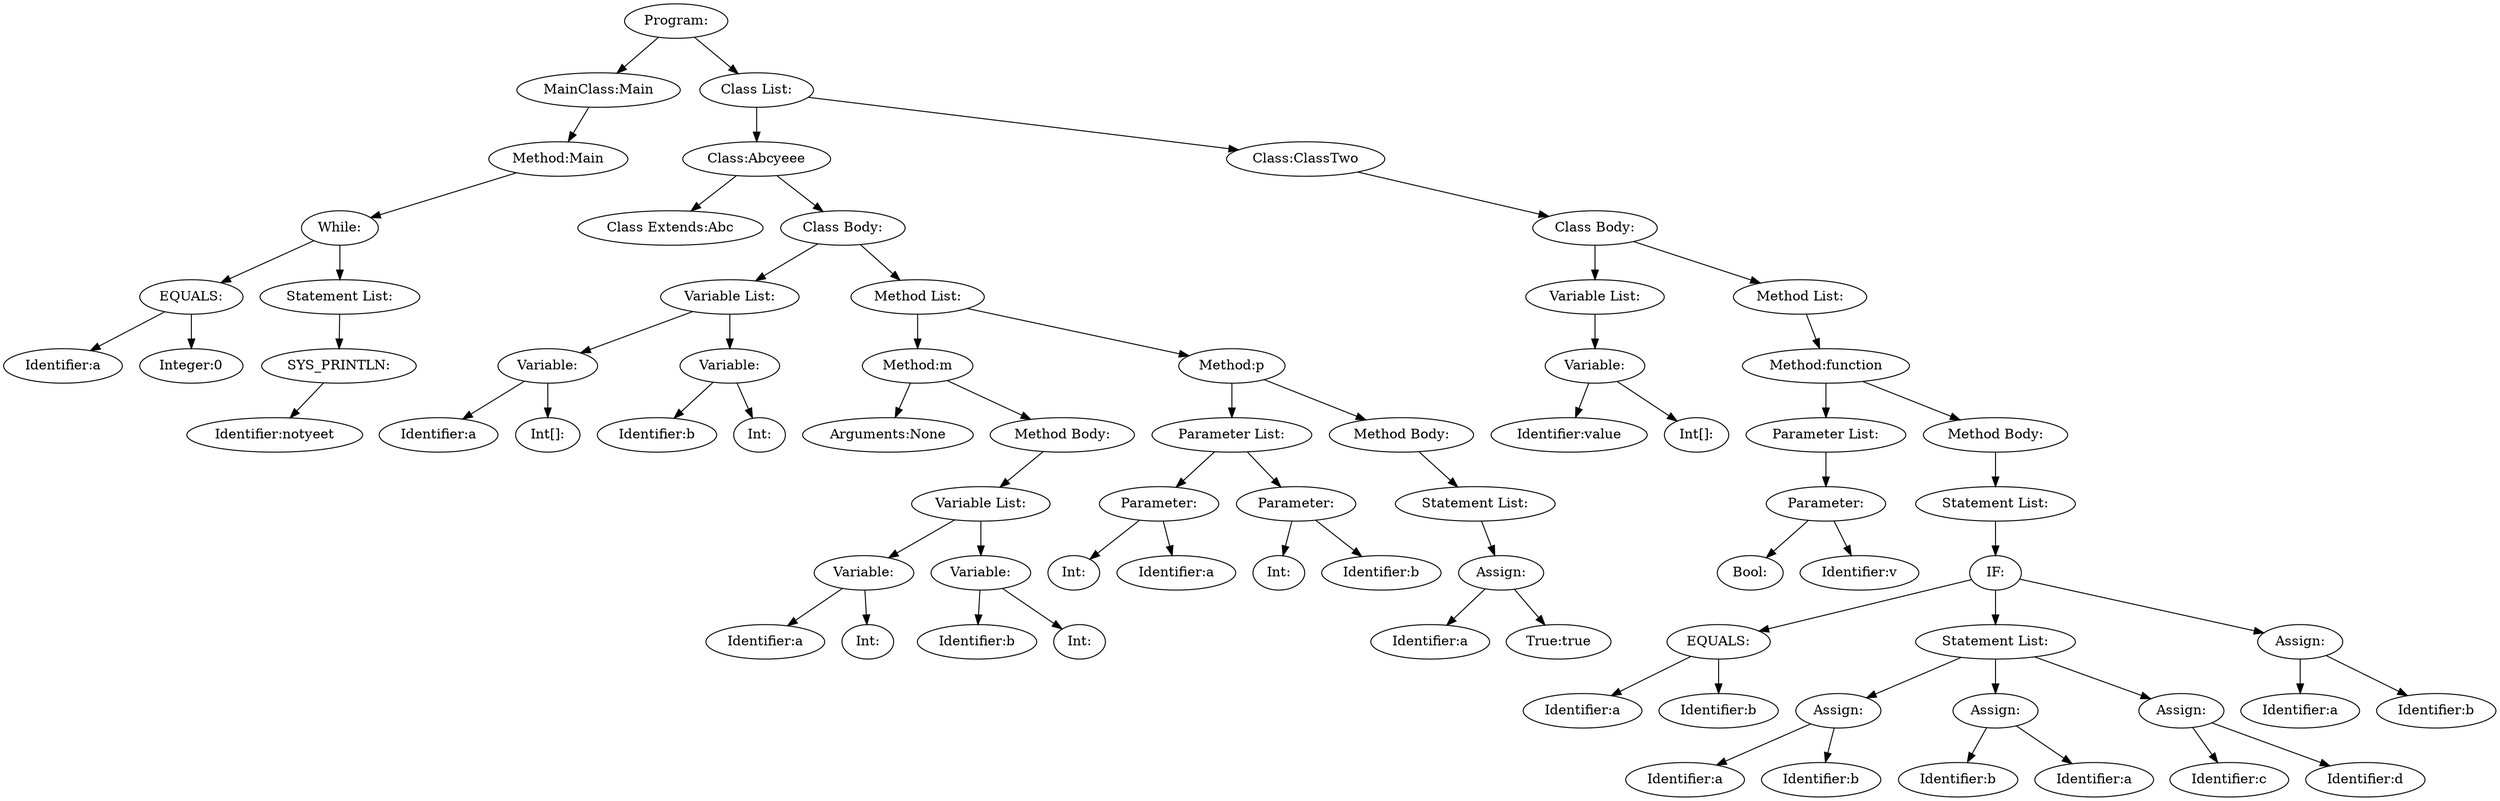 digraph {
n0 [label="Program:"];
n1 [label="MainClass:Main"];
n2 [label="Method:Main"];
n3 [label="While:"];
n4 [label="EQUALS:"];
n5 [label="Identifier:a"];
n4 -> n5
n6 [label="Integer:0"];
n4 -> n6
n3 -> n4
n7 [label="Statement List:"];
n8 [label="SYS_PRINTLN:"];
n9 [label="Identifier:notyeet"];
n8 -> n9
n7 -> n8
n3 -> n7
n2 -> n3
n1 -> n2
n0 -> n1
n10 [label="Class List:"];
n11 [label="Class:Abcyeee"];
n12 [label="Class Extends:Abc"];
n11 -> n12
n13 [label="Class Body:"];
n14 [label="Variable List:"];
n15 [label="Variable:"];
n16 [label="Identifier:a"];
n15 -> n16
n17 [label="Int[]:"];
n15 -> n17
n14 -> n15
n18 [label="Variable:"];
n19 [label="Identifier:b"];
n18 -> n19
n20 [label="Int:"];
n18 -> n20
n14 -> n18
n13 -> n14
n21 [label="Method List:"];
n22 [label="Method:m"];
n23 [label="Arguments:None"];
n22 -> n23
n24 [label="Method Body:"];
n25 [label="Variable List:"];
n26 [label="Variable:"];
n27 [label="Identifier:a"];
n26 -> n27
n28 [label="Int:"];
n26 -> n28
n25 -> n26
n29 [label="Variable:"];
n30 [label="Identifier:b"];
n29 -> n30
n31 [label="Int:"];
n29 -> n31
n25 -> n29
n24 -> n25
n22 -> n24
n21 -> n22
n32 [label="Method:p"];
n33 [label="Parameter List:"];
n34 [label="Parameter:"];
n35 [label="Int:"];
n34 -> n35
n36 [label="Identifier:a"];
n34 -> n36
n33 -> n34
n37 [label="Parameter:"];
n38 [label="Int:"];
n37 -> n38
n39 [label="Identifier:b"];
n37 -> n39
n33 -> n37
n32 -> n33
n40 [label="Method Body:"];
n41 [label="Statement List:"];
n42 [label="Assign:"];
n43 [label="Identifier:a"];
n42 -> n43
n44 [label="True:true"];
n42 -> n44
n41 -> n42
n40 -> n41
n32 -> n40
n21 -> n32
n13 -> n21
n11 -> n13
n10 -> n11
n45 [label="Class:ClassTwo"];
n46 [label="Class Body:"];
n47 [label="Variable List:"];
n48 [label="Variable:"];
n49 [label="Identifier:value"];
n48 -> n49
n50 [label="Int[]:"];
n48 -> n50
n47 -> n48
n46 -> n47
n51 [label="Method List:"];
n52 [label="Method:function"];
n53 [label="Parameter List:"];
n54 [label="Parameter:"];
n55 [label="Bool:"];
n54 -> n55
n56 [label="Identifier:v"];
n54 -> n56
n53 -> n54
n52 -> n53
n57 [label="Method Body:"];
n58 [label="Statement List:"];
n59 [label="IF:"];
n60 [label="EQUALS:"];
n61 [label="Identifier:a"];
n60 -> n61
n62 [label="Identifier:b"];
n60 -> n62
n59 -> n60
n63 [label="Statement List:"];
n64 [label="Assign:"];
n65 [label="Identifier:a"];
n64 -> n65
n66 [label="Identifier:b"];
n64 -> n66
n63 -> n64
n67 [label="Assign:"];
n68 [label="Identifier:b"];
n67 -> n68
n69 [label="Identifier:a"];
n67 -> n69
n63 -> n67
n70 [label="Assign:"];
n71 [label="Identifier:c"];
n70 -> n71
n72 [label="Identifier:d"];
n70 -> n72
n63 -> n70
n59 -> n63
n73 [label="Assign:"];
n74 [label="Identifier:a"];
n73 -> n74
n75 [label="Identifier:b"];
n73 -> n75
n59 -> n73
n58 -> n59
n57 -> n58
n52 -> n57
n51 -> n52
n46 -> n51
n45 -> n46
n10 -> n45
n0 -> n10
}

